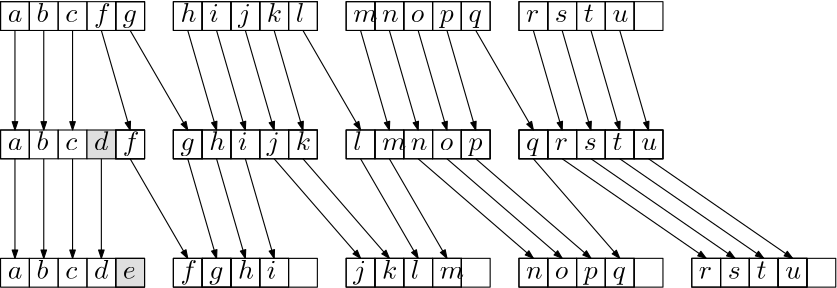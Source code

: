 <?xml version="1.0"?>
<!DOCTYPE ipe SYSTEM "ipe.dtd">
<ipe version="70005" creator="Ipe 7.1.1">
<info created="D:20090312110925" modified="D:20140206094244"/>
<ipestyle name="ipe6">
<symbol name="mark/circle(sx)" transformations="translations">
<path fill="sym-stroke">
0.6 0 0 0.6 0 0 e
0.4 0 0 0.4 0 0 e
</path>
</symbol>
<symbol name="mark/disk(sx)" transformations="translations">
<path fill="sym-stroke">
0.6 0 0 0.6 0 0 e
</path>
</symbol>
<symbol name="mark/fdisk(sfx)" transformations="translations">
<group>
<path fill="sym-fill">
0.5 0 0 0.5 0 0 e
</path>
<path fill="sym-stroke" fillrule="eofill">
0.6 0 0 0.6 0 0 e
0.4 0 0 0.4 0 0 e
</path>
</group>
</symbol>
<symbol name="mark/box(sx)" transformations="translations">
<path fill="sym-stroke" fillrule="eofill">
-0.6 -0.6 m
0.6 -0.6 l
0.6 0.6 l
-0.6 0.6 l
h
-0.4 -0.4 m
0.4 -0.4 l
0.4 0.4 l
-0.4 0.4 l
h
</path>
</symbol>
<symbol name="mark/square(sx)" transformations="translations">
<path fill="sym-stroke">
-0.6 -0.6 m
0.6 -0.6 l
0.6 0.6 l
-0.6 0.6 l
h
</path>
</symbol>
<symbol name="mark/fsquare(sfx)" transformations="translations">
<group>
<path fill="sym-fill">
-0.5 -0.5 m
0.5 -0.5 l
0.5 0.5 l
-0.5 0.5 l
h
</path>
<path fill="sym-stroke" fillrule="eofill">
-0.6 -0.6 m
0.6 -0.6 l
0.6 0.6 l
-0.6 0.6 l
0 -0.4 m
0.4 -0.4 l
0.4 0.4 l
-0.4 0.4 l
h
</path>
</group>
</symbol>
<symbol name="mark/cross(sx)" transformations="translations">
<group>
<path fill="sym-stroke">
-0.43 -0.57 m
0.57 0.43 l
0.43 0.57 l
-0.57 -0.43 l
h
</path>
<path fill="sym-stroke">
-0.43 0.57 m
0.57 -0.43 l
0.43 -0.57 l
-0.57 0.43 l
h
</path>
</group>
</symbol>
<pen name="heavier" value="0.8"/>
<pen name="fat" value="1.2"/>
<pen name="ultrafat" value="2"/>
<symbolsize name="large" value="5"/>
<symbolsize name="small" value="2"/>
<symbolsize name="tiny" value="1.1"/>
<arrowsize name="large" value="10"/>
<arrowsize name="small" value="5"/>
<arrowsize name="tiny" value="3"/>
<color name="red" value="1 0 0"/>
<color name="green" value="0 1 0"/>
<color name="blue" value="0 0 1"/>
<color name="yellow" value="1 1 0"/>
<color name="gray1" value="0.125"/>
<color name="gray2" value="0.25"/>
<color name="gray3" value="0.375"/>
<color name="gray4" value="0.5"/>
<color name="gray5" value="0.625"/>
<color name="gray6" value="0.75"/>
<color name="gray7" value="0.875"/>
<dashstyle name="dashed" value="[4] 0"/>
<dashstyle name="dotted" value="[1 3] 0"/>
<dashstyle name="dash dotted" value="[4 2 1 2] 0"/>
<dashstyle name="dash dot dotted" value="[4 2 1 2 1 2] 0"/>
<textsize name="large" value="\large"/>
<textsize name="Large" value="\Large"/>
<textsize name="LARGE" value="\LARGE"/>
<textsize name="huge" value="\huge"/>
<textsize name="Huge" value="\Huge"/>
<textsize name="small" value="\small"/>
<textsize name="footnote" value="\footnotesize"/>
<textsize name="tiny" value="\tiny"/>
<textstyle name="center" begin="\begin{center}" end="\end{center}"/>
<textstyle name="itemize" begin="\begin{itemize}" end="\end{itemize}"/>
<textstyle name="item" begin="\begin{itemize}\item{}" end="\end{itemize}"/>
</ipestyle>
<page>
<layer name="alpha"/>
<view layers="alpha" active="alpha"/>
<path layer="alpha" matrix="1 0 0 1 -29.747 2.71251" stroke="black" fill="gray7">
171.99 476.884 m
182.358 476.884 l
182.358 487.252 l
171.99 487.252 l
h
</path>
<path matrix="-1 0 0 -1 500.857 1013.06" stroke="black">
171.99 476.884 m
182.358 476.884 l
182.358 487.252 l
171.99 487.252 l
h
</path>
<path matrix="-1 0 0 -1 490.489 1013.06" stroke="black">
171.99 476.884 m
182.358 476.884 l
182.358 487.252 l
171.99 487.252 l
h
</path>
<path matrix="-1 0 0 -1 480.121 1013.06" stroke="black">
171.99 476.884 m
182.358 476.884 l
182.358 487.252 l
171.99 487.252 l
h
</path>
<path matrix="-1 0 0 -1 469.753 1013.06" stroke="black">
171.99 476.884 m
182.358 476.884 l
182.358 487.252 l
171.99 487.252 l
h
</path>
<path matrix="-1 0 0 -1 449.017 1013.06" stroke="black">
171.99 476.884 m
182.358 476.884 l
182.358 487.252 l
171.99 487.252 l
h
</path>
<path matrix="-1 0 0 -1 438.649 1013.06" stroke="black">
171.99 476.884 m
182.358 476.884 l
182.358 487.252 l
171.99 487.252 l
h
</path>
<path matrix="-1 0 0 -1 428.281 1013.06" stroke="black">
171.99 476.884 m
182.358 476.884 l
182.358 487.252 l
171.99 487.252 l
h
</path>
<path matrix="-1 0 0 -1 417.913 1013.06" stroke="black">
171.99 476.884 m
182.358 476.884 l
182.358 487.252 l
171.99 487.252 l
h
</path>
<path matrix="-1 0 0 -1 407.545 1013.06" stroke="black">
171.99 476.884 m
182.358 476.884 l
182.358 487.252 l
171.99 487.252 l
h
</path>
<path matrix="-1 0 0 -1 386.809 1013.06" stroke="black">
171.99 476.884 m
182.358 476.884 l
182.358 487.252 l
171.99 487.252 l
h
</path>
<path matrix="-1 0 0 -1 376.441 1013.06" stroke="black">
171.99 476.884 m
182.358 476.884 l
182.358 487.252 l
171.99 487.252 l
h
</path>
<path matrix="-1 0 0 -1 366.073 1013.06" stroke="black">
171.99 476.884 m
182.358 476.884 l
182.358 487.252 l
171.99 487.252 l
h
</path>
<path matrix="-1 0 0 -1 355.705 1013.06" stroke="black">
171.99 476.884 m
182.358 476.884 l
182.358 487.252 l
171.99 487.252 l
h
</path>
<path matrix="-1 0 0 -1 345.337 1013.06" stroke="black">
171.99 476.884 m
182.358 476.884 l
182.358 487.252 l
171.99 487.252 l
h
</path>
<path matrix="-1 0 0 -1 324.601 1013.05" stroke="black">
171.99 476.884 m
182.358 476.884 l
182.358 487.252 l
171.99 487.252 l
h
</path>
<path matrix="1 0 0 1 94.669 95.1211" stroke="black">
171.99 476.884 m
182.358 476.884 l
182.358 487.252 l
171.99 487.252 l
h
</path>
<path matrix="1 0 0 1 115.405 95.1204" stroke="black">
171.99 476.884 m
182.358 476.884 l
182.358 487.252 l
171.99 487.252 l
h
</path>
<path matrix="1 0 0 1 125.773 95.1204" stroke="black">
171.99 476.884 m
182.358 476.884 l
182.358 487.252 l
171.99 487.252 l
h
</path>
<path matrix="1 0 0 1 136.141 95.1204" stroke="black">
171.99 476.884 m
182.358 476.884 l
182.358 487.252 l
171.99 487.252 l
h
</path>
<path matrix="1 0 0 1 146.509 95.1204" stroke="black">
171.99 476.884 m
182.358 476.884 l
182.358 487.252 l
171.99 487.252 l
h
</path>
<path matrix="1 0 0 1 32.461 95.1218" stroke="black">
171.99 476.884 m
182.358 476.884 l
182.358 487.252 l
171.99 487.252 l
h
</path>
<path matrix="1 0 0 1 53.197 95.1211" stroke="black">
171.99 476.884 m
182.358 476.884 l
182.358 487.252 l
171.99 487.252 l
h
</path>
<path matrix="1 0 0 1 63.565 95.1211" stroke="black">
171.99 476.884 m
182.358 476.884 l
182.358 487.252 l
171.99 487.252 l
h
</path>
<path matrix="1 0 0 1 73.933 95.1211" stroke="black">
171.99 476.884 m
182.358 476.884 l
182.358 487.252 l
171.99 487.252 l
h
</path>
<path matrix="1 0 0 1 84.301 95.1211" stroke="black">
171.99 476.884 m
182.358 476.884 l
182.358 487.252 l
171.99 487.252 l
h
</path>
<text matrix="1 0 0 1 -71.0597 94.2633" transformations="translations" pos="174.382 480.782" stroke="black" type="label" valign="baseline">$a$</text>
<path matrix="1 0 0 1 -71.2192 95.1221" stroke="black">
171.99 476.884 m
182.358 476.884 l
182.358 487.252 l
171.99 487.252 l
h
</path>
<text matrix="1 0 0 1 -60.6915 94.2629" transformations="translations" pos="174.382 480.782" stroke="black" type="label" valign="baseline">$b$</text>
<path matrix="1 0 0 1 -60.851 95.1217" stroke="black">
171.99 476.884 m
182.358 476.884 l
182.358 487.252 l
171.99 487.252 l
h
</path>
<text matrix="1 0 0 1 -50.3235 94.2629" transformations="translations" pos="174.382 480.782" stroke="black" type="label" valign="baseline">$c$</text>
<path matrix="1 0 0 1 -50.483 95.1217" stroke="black">
171.99 476.884 m
182.358 476.884 l
182.358 487.252 l
171.99 487.252 l
h
</path>
<path matrix="1 0 0 1 -40.115 95.1217" stroke="black">
171.99 476.884 m
182.358 476.884 l
182.358 487.252 l
171.99 487.252 l
h
</path>
<text matrix="1 0 0 1 -39.9555 94.2629" transformations="translations" pos="174.382 480.782" stroke="black" type="label" valign="baseline">$f$</text>
<text matrix="1 0 0 1 -29.5875 94.2629" transformations="translations" pos="174.382 480.782" stroke="black" type="label" valign="baseline">$g$</text>
<path matrix="1 0 0 1 -29.747 95.1217" stroke="black">
171.99 476.884 m
182.358 476.884 l
182.358 487.252 l
171.99 487.252 l
h
</path>
<text matrix="1 0 0 1 -8.85175 94.2634" transformations="translations" pos="174.382 480.782" stroke="black" type="label" valign="baseline">$h$</text>
<path matrix="1 0 0 1 -9.01125 95.1222" stroke="black">
171.99 476.884 m
182.358 476.884 l
182.358 487.252 l
171.99 487.252 l
h
</path>
<text matrix="1 0 0 1 1.5165 94.263" transformations="translations" pos="174.382 480.782" stroke="black" type="label" valign="baseline">$i$</text>
<path matrix="1 0 0 1 1.357 95.1218" stroke="black">
171.99 476.884 m
182.358 476.884 l
182.358 487.252 l
171.99 487.252 l
h
</path>
<text matrix="1 0 0 1 11.8845 94.263" transformations="translations" pos="174.382 480.782" stroke="black" type="label" valign="baseline">$j$</text>
<path matrix="1 0 0 1 11.725 95.1218" stroke="black">
171.99 476.884 m
182.358 476.884 l
182.358 487.252 l
171.99 487.252 l
h
</path>
<text matrix="1 0 0 1 22.2525 94.263" transformations="translations" pos="174.382 480.782" stroke="black" type="label" valign="baseline">$k$</text>
<path matrix="1 0 0 1 22.093 95.1218" stroke="black">
171.99 476.884 m
182.358 476.884 l
182.358 487.252 l
171.99 487.252 l
h
</path>
<text matrix="1 0 0 1 32.6205 94.263" transformations="translations" pos="174.382 480.782" stroke="black" type="label" valign="baseline">$l$</text>
<path matrix="1 0 0 1 32.461 95.1218" stroke="black">
171.99 476.884 m
182.358 476.884 l
182.358 487.252 l
171.99 487.252 l
h
</path>
<text matrix="1 0 0 1 53.3565 94.2623" transformations="translations" pos="174.382 480.782" stroke="black" type="label" valign="baseline">$m$</text>
<path matrix="1 0 0 1 53.197 95.1211" stroke="black">
171.99 476.884 m
182.358 476.884 l
182.358 487.252 l
171.99 487.252 l
h
</path>
<text matrix="1 0 0 1 63.7245 94.2623" transformations="translations" pos="174.382 480.782" stroke="black" type="label" valign="baseline">$n$</text>
<path matrix="1 0 0 1 63.565 95.1211" stroke="black">
171.99 476.884 m
182.358 476.884 l
182.358 487.252 l
171.99 487.252 l
h
</path>
<text matrix="1 0 0 1 74.0925 94.2623" transformations="translations" pos="174.382 480.782" stroke="black" type="label" valign="baseline">$o$</text>
<path matrix="1 0 0 1 73.933 95.1211" stroke="black">
171.99 476.884 m
182.358 476.884 l
182.358 487.252 l
171.99 487.252 l
h
</path>
<text matrix="1 0 0 1 84.461 94.2623" transformations="translations" pos="174.382 480.782" stroke="black" type="label" valign="baseline">$p$</text>
<path matrix="1 0 0 1 84.301 95.1211" stroke="black">
171.99 476.884 m
182.358 476.884 l
182.358 487.252 l
171.99 487.252 l
h
</path>
<text matrix="1 0 0 1 94.829 94.2623" transformations="translations" pos="174.382 480.782" stroke="black" type="label" valign="baseline">$q$</text>
<path matrix="1 0 0 1 94.669 95.1211" stroke="black">
171.99 476.884 m
182.358 476.884 l
182.358 487.252 l
171.99 487.252 l
h
</path>
<text matrix="1 0 0 1 115.565 94.2616" transformations="translations" pos="174.382 480.782" stroke="black" type="label" valign="baseline">$r$</text>
<path matrix="1 0 0 1 115.405 95.1204" stroke="black">
171.99 476.884 m
182.358 476.884 l
182.358 487.252 l
171.99 487.252 l
h
</path>
<text matrix="1 0 0 1 125.933 94.2616" transformations="translations" pos="174.382 480.782" stroke="black" type="label" valign="baseline">$s$</text>
<path matrix="1 0 0 1 125.773 95.1204" stroke="black">
171.99 476.884 m
182.358 476.884 l
182.358 487.252 l
171.99 487.252 l
h
</path>
<text matrix="1 0 0 1 136.301 94.2616" transformations="translations" pos="174.382 480.782" stroke="black" type="label" valign="baseline">$t$</text>
<path matrix="1 0 0 1 136.141 95.1204" stroke="black">
171.99 476.884 m
182.358 476.884 l
182.358 487.252 l
171.99 487.252 l
h
</path>
<text matrix="1 0 0 1 146.669 94.2616" transformations="translations" pos="174.382 480.782" stroke="black" type="label" valign="baseline">$u$</text>
<path matrix="1 0 0 1 146.509 95.1204" stroke="black">
171.99 476.884 m
182.358 476.884 l
182.358 487.252 l
171.99 487.252 l
h
</path>
<path matrix="1 0 0 1 -31.1037 46.2042" stroke="black">
173.347 525.802 m
183.715 525.802 l
183.715 536.17 l
173.347 536.17 l
h
</path>
<path matrix="1 0 0 1 156.877 95.1204" stroke="black">
171.99 476.884 m
182.358 476.884 l
182.358 487.252 l
171.99 487.252 l
h
</path>
<text matrix="1 0 0 1 -71.0599 48.0591" transformations="translations" pos="174.382 480.782" stroke="black" type="label" valign="baseline">$a$</text>
<path matrix="1 0 0 1 -71.2194 48.9179" stroke="black">
171.99 476.884 m
182.358 476.884 l
182.358 487.252 l
171.99 487.252 l
h
</path>
<text matrix="1 0 0 1 -60.6917 48.0587" transformations="translations" pos="174.382 480.782" stroke="black" type="label" valign="baseline">$b$</text>
<path matrix="1 0 0 1 -60.8512 48.9175" stroke="black">
171.99 476.884 m
182.358 476.884 l
182.358 487.252 l
171.99 487.252 l
h
</path>
<text matrix="1 0 0 1 -50.3237 48.0587" transformations="translations" pos="174.382 480.782" stroke="black" type="label" valign="baseline">$c$</text>
<path matrix="1 0 0 1 -50.4832 48.9175" stroke="black">
171.99 476.884 m
182.358 476.884 l
182.358 487.252 l
171.99 487.252 l
h
</path>
<path matrix="1 0 0 1 -40.1152 48.9175" stroke="black" fill="gray7">
171.99 476.884 m
182.358 476.884 l
182.358 487.252 l
171.99 487.252 l
h
</path>
<text matrix="1 0 0 1 -29.5877 48.0587" transformations="translations" pos="174.382 480.782" stroke="black" type="label" valign="baseline">$f$</text>
<path matrix="1 0 0 1 -29.7472 48.9175" stroke="black">
171.99 476.884 m
182.358 476.884 l
182.358 487.252 l
171.99 487.252 l
h
</path>
<text matrix="1 0 0 1 -8.85171 48.0647" transformations="translations" pos="174.382 480.782" stroke="black" type="label" valign="baseline">$g$</text>
<path matrix="1 0 0 1 -9.01125 48.9235" stroke="black">
171.99 476.884 m
182.358 476.884 l
182.358 487.252 l
171.99 487.252 l
h
</path>
<text matrix="1 0 0 1 1.5163 48.0647" transformations="translations" pos="174.382 480.782" stroke="black" type="label" valign="baseline">$h$</text>
<path matrix="1 0 0 1 1.3568 48.9235" stroke="black">
171.99 476.884 m
182.358 476.884 l
182.358 487.252 l
171.99 487.252 l
h
</path>
<text matrix="1 0 0 1 11.8845 48.0643" transformations="translations" pos="174.382 480.782" stroke="black" type="label" valign="baseline">$i$</text>
<path matrix="1 0 0 1 11.725 48.9231" stroke="black">
171.99 476.884 m
182.358 476.884 l
182.358 487.252 l
171.99 487.252 l
h
</path>
<text matrix="1 0 0 1 22.2525 48.0643" transformations="translations" pos="174.382 480.782" stroke="black" type="label" valign="baseline">$j$</text>
<path matrix="1 0 0 1 22.093 48.9231" stroke="black">
171.99 476.884 m
182.358 476.884 l
182.358 487.252 l
171.99 487.252 l
h
</path>
<text matrix="1 0 0 1 32.6205 48.0643" transformations="translations" pos="174.382 480.782" stroke="black" type="label" valign="baseline">$k$</text>
<path matrix="1 0 0 1 32.461 48.9231" stroke="black">
171.99 476.884 m
182.358 476.884 l
182.358 487.252 l
171.99 487.252 l
h
</path>
<text matrix="1 0 0 1 53.3565 48.0643" transformations="translations" pos="174.382 480.782" stroke="black" type="label" valign="baseline">$l$</text>
<path matrix="1 0 0 1 53.197 48.9231" stroke="black">
171.99 476.884 m
182.358 476.884 l
182.358 487.252 l
171.99 487.252 l
h
</path>
<text matrix="1 0 0 1 63.7244 48.0643" transformations="translations" pos="174.382 480.782" stroke="black" type="label" valign="baseline">$m$</text>
<path matrix="1 0 0 1 63.5649 48.9231" stroke="black">
171.99 476.884 m
182.358 476.884 l
182.358 487.252 l
171.99 487.252 l
h
</path>
<text matrix="1 0 0 1 74.0924 48.0643" transformations="translations" pos="174.382 480.782" stroke="black" type="label" valign="baseline">$n$</text>
<path matrix="1 0 0 1 73.9329 48.9231" stroke="black">
171.99 476.884 m
182.358 476.884 l
182.358 487.252 l
171.99 487.252 l
h
</path>
<text matrix="1 0 0 1 84.4604 48.0643" transformations="translations" pos="174.382 480.782" stroke="black" type="label" valign="baseline">$o$</text>
<path matrix="1 0 0 1 84.3009 48.9231" stroke="black">
171.99 476.884 m
182.358 476.884 l
182.358 487.252 l
171.99 487.252 l
h
</path>
<text matrix="1 0 0 1 94.829 48.0639" transformations="translations" pos="174.382 480.782" stroke="black" type="label" valign="baseline">$p$</text>
<path matrix="1 0 0 1 94.669 48.9227" stroke="black">
171.99 476.884 m
182.358 476.884 l
182.358 487.252 l
171.99 487.252 l
h
</path>
<text matrix="1 0 0 1 115.565 48.0639" transformations="translations" pos="174.382 480.782" stroke="black" type="label" valign="baseline">$q$</text>
<path matrix="1 0 0 1 115.405 48.9227" stroke="black">
171.99 476.884 m
182.358 476.884 l
182.358 487.252 l
171.99 487.252 l
h
</path>
<text matrix="1 0 0 1 125.933 48.0639" transformations="translations" pos="174.382 480.782" stroke="black" type="label" valign="baseline">$r$</text>
<path matrix="1 0 0 1 125.773 48.9227" stroke="black">
171.99 476.884 m
182.358 476.884 l
182.358 487.252 l
171.99 487.252 l
h
</path>
<text matrix="1 0 0 1 136.301 48.0639" transformations="translations" pos="174.382 480.782" stroke="black" type="label" valign="baseline">$s$</text>
<path matrix="1 0 0 1 136.141 48.9227" stroke="black">
171.99 476.884 m
182.358 476.884 l
182.358 487.252 l
171.99 487.252 l
h
</path>
<text matrix="1 0 0 1 146.669 48.0639" transformations="translations" pos="174.382 480.782" stroke="black" type="label" valign="baseline">$t$</text>
<path matrix="1 0 0 1 146.509 48.9227" stroke="black">
171.99 476.884 m
182.358 476.884 l
182.358 487.252 l
171.99 487.252 l
h
</path>
<text matrix="1 0 0 1 157.037 48.0612" transformations="translations" pos="174.382 480.782" stroke="black" type="label" valign="baseline">$u$</text>
<path matrix="1 0 0 1 156.877 48.92" stroke="black">
171.99 476.884 m
182.358 476.884 l
182.358 487.252 l
171.99 487.252 l
h
</path>
<path matrix="1 0 0 1 -10.368 0.006" stroke="black">
173.347 525.802 m
183.715 525.802 l
183.715 536.17 l
173.347 536.17 l
h
</path>
<path stroke="black" arrow="normal/tiny">
147.427 572.006 m
168.163 536.17 l
</path>
<path stroke="black" arrow="normal/tiny">
137.059 572.006 m
147.427 536.17 l
</path>
<path matrix="1 0 0 1 -29.7468 95.1224" stroke="black">
171.99 476.884 m
182.358 476.884 l
182.358 487.252 l
171.99 487.252 l
h
</path>
<path matrix="1 0 0 1 -9.01125 95.1222" stroke="black">
171.99 476.884 m
182.358 476.884 l
182.358 487.252 l
171.99 487.252 l
h
</path>
<path matrix="1 0 0 1 1.3568 95.1224" stroke="black">
171.99 476.884 m
182.358 476.884 l
182.358 487.252 l
171.99 487.252 l
h
</path>
<path matrix="1 0 0 1 11.7247 95.1227" stroke="black">
171.99 476.884 m
182.358 476.884 l
182.358 487.252 l
171.99 487.252 l
h
</path>
<path matrix="1 0 0 1 22.093 95.122" stroke="black">
171.99 476.884 m
182.358 476.884 l
182.358 487.252 l
171.99 487.252 l
h
</path>
<path stroke="black" arrow="normal/tiny">
168.163 572.006 m
178.531 536.168 l
</path>
<path stroke="black" arrow="normal/tiny">
178.531 572.005 m
188.899 536.168 l
</path>
<path matrix="1 0 0 1 10.3677 0.00053244" stroke="black" arrow="normal/tiny">
178.531 572.005 m
188.899 536.168 l
</path>
<path matrix="1 0 0 1 20.736 0.00047414" stroke="black" arrow="normal/tiny">
178.531 572.005 m
188.899 536.168 l
</path>
<path stroke="black" arrow="normal/tiny">
209.635 572.005 m
230.371 536.167 l
</path>
<path stroke="black" arrow="normal/tiny">
230.371 572.005 m
240.739 536.167 l
</path>
<path stroke="black" arrow="normal/tiny">
240.739 572.005 m
251.107 536.167 l
</path>
<path stroke="black" arrow="normal/tiny">
251.107 572.005 m
261.475 536.167 l
</path>
<path stroke="black" arrow="normal/tiny">
261.475 572.005 m
271.843 536.167 l
</path>
<path stroke="black" arrow="normal/tiny">
271.843 572.005 m
292.579 536.167 l
</path>
<path stroke="black" arrow="normal/tiny">
292.579 572.004 m
302.947 536.167 l
</path>
<path stroke="black" arrow="normal/tiny">
302.947 572.004 m
313.315 536.167 l
</path>
<path stroke="black" arrow="normal/tiny">
313.315 572.004 m
323.683 536.167 l
</path>
<path stroke="black" arrow="normal/tiny">
323.683 572.005 m
334.051 536.167 l
</path>
<text matrix="1 0 0 1 -39.9557 48.0587" transformations="translations" pos="174.382 480.782" stroke="black" type="label" valign="baseline">$d$</text>
<text matrix="1 0 0 1 -71.0597 1.85411" transformations="translations" pos="174.382 480.782" stroke="black" type="label" valign="baseline">$a$</text>
<path matrix="1 0 0 1 -71.2192 2.71291" stroke="black">
171.99 476.884 m
182.358 476.884 l
182.358 487.252 l
171.99 487.252 l
h
</path>
<text matrix="1 0 0 1 -60.6915 1.85371" transformations="translations" pos="174.382 480.782" stroke="black" type="label" valign="baseline">$b$</text>
<path matrix="1 0 0 1 -60.851 2.71251" stroke="black">
171.99 476.884 m
182.358 476.884 l
182.358 487.252 l
171.99 487.252 l
h
</path>
<text matrix="1 0 0 1 -50.3235 1.85371" transformations="translations" pos="174.382 480.782" stroke="black" type="label" valign="baseline">$c$</text>
<path matrix="1 0 0 1 -50.483 2.71251" stroke="black">
171.99 476.884 m
182.358 476.884 l
182.358 487.252 l
171.99 487.252 l
h
</path>
<path matrix="1 0 0 1 -40.115 2.71251" stroke="black">
171.99 476.884 m
182.358 476.884 l
182.358 487.252 l
171.99 487.252 l
h
</path>
<text matrix="1 0 0 1 -39.9555 1.85371" transformations="translations" pos="174.382 480.782" stroke="black" type="label" valign="baseline">$d$</text>
<path matrix="1 0 0 1 -71.2194 48.9179" stroke="black">
171.99 476.884 m
182.358 476.884 l
182.358 487.252 l
171.99 487.252 l
h
</path>
<path matrix="1 0 0 1 -29.747 2.71251" stroke="black">
171.99 476.884 m
182.358 476.884 l
182.358 487.252 l
171.99 487.252 l
h
</path>
<text matrix="1 0 0 1 -29.5875 1.85371" transformations="translations" pos="174.382 480.782" stroke="black" type="label" valign="baseline">$e$</text>
<path matrix="-1 0 0 -1 552.697 966.859" stroke="black">
171.99 476.884 m
182.358 476.884 l
182.358 487.252 l
171.99 487.252 l
h
</path>
<path matrix="-1 0 0 -1 542.329 966.859" stroke="black">
171.99 476.884 m
182.358 476.884 l
182.358 487.252 l
171.99 487.252 l
h
</path>
<path matrix="-1 0 0 -1 531.961 966.859" stroke="black">
171.99 476.884 m
182.358 476.884 l
182.358 487.252 l
171.99 487.252 l
h
</path>
<path matrix="-1 0 0 -1 500.857 966.859" stroke="black">
171.99 476.884 m
182.358 476.884 l
182.358 487.252 l
171.99 487.252 l
h
</path>
<path matrix="-1 0 0 -1 490.489 966.859" stroke="black">
171.99 476.884 m
182.358 476.884 l
182.358 487.252 l
171.99 487.252 l
h
</path>
<path matrix="-1 0 0 -1 480.121 966.859" stroke="black">
171.99 476.884 m
182.358 476.884 l
182.358 487.252 l
171.99 487.252 l
h
</path>
<path matrix="-1 0 0 -1 469.753 966.859" stroke="black">
171.99 476.884 m
182.358 476.884 l
182.358 487.252 l
171.99 487.252 l
h
</path>
<path matrix="-1 0 0 -1 438.649 966.859" stroke="black">
171.99 476.884 m
182.358 476.884 l
182.358 487.252 l
171.99 487.252 l
h
</path>
<path matrix="-1 0 0 -1 428.281 966.859" stroke="black">
171.99 476.884 m
182.358 476.884 l
182.358 487.252 l
171.99 487.252 l
h
</path>
<path matrix="-1 0 0 -1 417.913 966.859" stroke="black">
171.99 476.884 m
182.358 476.884 l
182.358 487.252 l
171.99 487.252 l
h
</path>
<path matrix="-1 0 0 -1 407.545 966.859" stroke="black">
171.99 476.884 m
182.358 476.884 l
182.358 487.252 l
171.99 487.252 l
h
</path>
<path matrix="-1 0 0 -1 376.441 966.849" stroke="black">
171.99 476.884 m
182.358 476.884 l
182.358 487.252 l
171.99 487.252 l
h
</path>
<path matrix="-1 0 0 -1 366.073 966.849" stroke="black">
171.99 476.884 m
182.358 476.884 l
182.358 487.252 l
171.99 487.252 l
h
</path>
<path matrix="-1 0 0 -1 355.705 966.849" stroke="black">
171.99 476.884 m
182.358 476.884 l
182.358 487.252 l
171.99 487.252 l
h
</path>
<path matrix="-1 0 0 -1 345.337 966.849" stroke="black">
171.99 476.884 m
182.358 476.884 l
182.358 487.252 l
171.99 487.252 l
h
</path>
<text matrix="1 0 0 1 -8.85175 1.85721" transformations="translations" pos="174.382 480.782" stroke="black" type="label" valign="baseline">$f$</text>
<path matrix="1 0 0 1 -9.01125 2.71601" stroke="black">
171.99 476.884 m
182.358 476.884 l
182.358 487.252 l
171.99 487.252 l
h
</path>
<text matrix="1 0 0 1 1.51649 1.85371" transformations="translations" pos="174.382 480.782" stroke="black" type="label" valign="baseline">$g$</text>
<path matrix="1 0 0 1 1.35695 2.71251" stroke="black">
171.99 476.884 m
182.358 476.884 l
182.358 487.252 l
171.99 487.252 l
h
</path>
<text matrix="1 0 0 1 11.8845 1.85371" transformations="translations" pos="174.382 480.782" stroke="black" type="label" valign="baseline">$h$</text>
<path matrix="1 0 0 1 11.725 2.71251" stroke="black">
171.99 476.884 m
182.358 476.884 l
182.358 487.252 l
171.99 487.252 l
h
</path>
<text matrix="1 0 0 1 22.2527 1.85331" transformations="translations" pos="174.382 480.782" stroke="black" type="label" valign="baseline">$i$</text>
<path matrix="1 0 0 1 22.0932 2.71211" stroke="black">
171.99 476.884 m
182.358 476.884 l
182.358 487.252 l
171.99 487.252 l
h
</path>
<text matrix="1 0 0 1 53.3564 1.86281" transformations="translations" pos="174.382 480.782" stroke="black" type="label" valign="baseline">$j$</text>
<path matrix="1 0 0 1 53.197 2.72161" stroke="black">
171.99 476.884 m
182.358 476.884 l
182.358 487.252 l
171.99 487.252 l
h
</path>
<text matrix="1 0 0 1 63.7244 1.86281" transformations="translations" pos="174.382 480.782" stroke="black" type="label" valign="baseline">$k$</text>
<path matrix="1 0 0 1 63.5649 2.72161" stroke="black">
171.99 476.884 m
182.358 476.884 l
182.358 487.252 l
171.99 487.252 l
h
</path>
<text matrix="1 0 0 1 74.0924 1.86281" transformations="translations" pos="174.382 480.782" stroke="black" type="label" valign="baseline">$l$</text>
<path matrix="1 0 0 1 73.933 2.72161" stroke="black">
171.99 476.884 m
182.358 476.884 l
182.358 487.252 l
171.99 487.252 l
h
</path>
<text matrix="1 0 0 1 84.4604 1.86281" transformations="translations" pos="174.382 480.782" stroke="black" type="label" valign="baseline">$m$</text>
<path matrix="1 0 0 1 84.3008 2.72161" stroke="black">
171.99 476.884 m
182.358 476.884 l
182.358 487.252 l
171.99 487.252 l
h
</path>
<text matrix="1 0 0 1 115.564 1.86281" transformations="translations" pos="174.382 480.782" stroke="black" type="label" valign="baseline">$n$</text>
<path matrix="1 0 0 1 115.405 2.72161" stroke="black">
171.99 476.884 m
182.358 476.884 l
182.358 487.252 l
171.99 487.252 l
h
</path>
<text matrix="1 0 0 1 125.932 1.86281" transformations="translations" pos="174.382 480.782" stroke="black" type="label" valign="baseline">$o$</text>
<path matrix="1 0 0 1 125.773 2.72161" stroke="black">
171.99 476.884 m
182.358 476.884 l
182.358 487.252 l
171.99 487.252 l
h
</path>
<text matrix="1 0 0 1 136.301 1.86241" transformations="translations" pos="174.382 480.782" stroke="black" type="label" valign="baseline">$p$</text>
<path matrix="1 0 0 1 136.141 2.72121" stroke="black">
171.99 476.884 m
182.358 476.884 l
182.358 487.252 l
171.99 487.252 l
h
</path>
<text matrix="1 0 0 1 146.669 1.86241" transformations="translations" pos="174.382 480.782" stroke="black" type="label" valign="baseline">$q$</text>
<path matrix="1 0 0 1 146.509 2.72121" stroke="black">
171.99 476.884 m
182.358 476.884 l
182.358 487.252 l
171.99 487.252 l
h
</path>
<text matrix="1 0 0 1 177.773 1.86241" transformations="translations" pos="174.382 480.782" stroke="black" type="label" valign="baseline">$r$</text>
<path matrix="1 0 0 1 177.613 2.72121" stroke="black">
171.99 476.884 m
182.358 476.884 l
182.358 487.252 l
171.99 487.252 l
h
</path>
<text matrix="1 0 0 1 188.141 1.86241" transformations="translations" pos="174.382 480.782" stroke="black" type="label" valign="baseline">$s$</text>
<path matrix="1 0 0 1 187.981 2.72121" stroke="black">
171.99 476.884 m
182.358 476.884 l
182.358 487.252 l
171.99 487.252 l
h
</path>
<text matrix="1 0 0 1 198.509 1.86241" transformations="translations" pos="174.382 480.782" stroke="black" type="label" valign="baseline">$t$</text>
<path matrix="1 0 0 1 198.349 2.72121" stroke="black">
171.99 476.884 m
182.358 476.884 l
182.358 487.252 l
171.99 487.252 l
h
</path>
<text matrix="1 0 0 1 208.877 1.85971" transformations="translations" pos="174.382 480.782" stroke="black" type="label" valign="baseline">$u$</text>
<path matrix="1 0 0 1 208.717 2.71851" stroke="black">
171.99 476.884 m
182.358 476.884 l
182.358 487.252 l
171.99 487.252 l
h
</path>
<path matrix="1 0 0 1 0.0002 -46.205" stroke="black">
173.347 525.802 m
183.715 525.802 l
183.715 536.17 l
173.347 536.17 l
h
</path>
<path matrix="1 0 0 1 32.4613 2.71301" stroke="black">
171.99 476.884 m
182.358 476.884 l
182.358 487.252 l
171.99 487.252 l
h
</path>
<path matrix="1 0 0 1 94.6689 2.72161" stroke="black">
171.99 476.884 m
182.358 476.884 l
182.358 487.252 l
171.99 487.252 l
h
</path>
<path matrix="1 0 0 1 156.877 2.72121" stroke="black">
171.99 476.884 m
182.358 476.884 l
182.358 487.252 l
171.99 487.252 l
h
</path>
<path matrix="1 0 0 1 219.085 2.71721" stroke="black">
171.99 476.884 m
182.358 476.884 l
182.358 487.252 l
171.99 487.252 l
h
</path>
<path matrix="-1 0 0 -1 563.065 966.856" stroke="black">
171.99 476.884 m
182.358 476.884 l
182.358 487.252 l
171.99 487.252 l
h
</path>
<path matrix="1 0 0 1 208.717 2.71851" stroke="black">
171.99 476.884 m
182.358 476.884 l
182.358 487.252 l
171.99 487.252 l
h
</path>
<path matrix="1 0 0 1 156.877 48.92" stroke="black">
171.99 476.884 m
182.358 476.884 l
182.358 487.252 l
171.99 487.252 l
h
</path>
<path matrix="1 0 0 1 146.509 48.9227" stroke="black">
171.99 476.884 m
182.358 476.884 l
182.358 487.252 l
171.99 487.252 l
h
</path>
<path matrix="1 0 0 1 136.141 48.9227" stroke="black">
171.99 476.884 m
182.358 476.884 l
182.358 487.252 l
171.99 487.252 l
h
</path>
<path matrix="1 0 0 1 125.773 48.9227" stroke="black">
171.99 476.884 m
182.358 476.884 l
182.358 487.252 l
171.99 487.252 l
h
</path>
<path matrix="1 0 0 1 115.405 48.92" stroke="black">
171.99 476.884 m
182.358 476.884 l
182.358 487.252 l
171.99 487.252 l
h
</path>
<path matrix="1 0 0 1 94.669 48.92" stroke="black">
171.99 476.884 m
182.358 476.884 l
182.358 487.252 l
171.99 487.252 l
h
</path>
<path matrix="1 0 0 1 32.461 48.9231" stroke="black">
171.99 476.884 m
182.358 476.884 l
182.358 487.252 l
171.99 487.252 l
h
</path>
<path matrix="1 0 0 1 -29.7472 48.9175" stroke="black">
171.99 476.884 m
182.358 476.884 l
182.358 487.252 l
171.99 487.252 l
h
</path>
<path stroke="black" arrow="normal/tiny">
147.427 525.802 m
168.163 489.969 l
</path>
<path matrix="1 0 0 1 156.877 48.92" stroke="black">
171.99 476.884 m
182.358 476.884 l
182.358 487.252 l
171.99 487.252 l
h
</path>
<path stroke="black" arrow="normal/tiny">
168.163 525.808 m
178.531 489.963 l
</path>
<path stroke="black" arrow="normal/tiny">
178.531 525.81 m
188.899 489.963 l
</path>
<path stroke="black" arrow="normal/tiny">
188.899 525.81 m
199.267 489.963 l
</path>
<path stroke="black" arrow="normal/tiny">
199.267 525.81 m
230.371 489.973 l
</path>
<path stroke="black" arrow="normal/tiny">
209.635 525.808 m
240.739 489.973 l
</path>
<path stroke="black" arrow="normal/tiny">
230.371 525.805 m
251.107 489.973 l
</path>
<path stroke="black" arrow="normal/tiny">
240.739 525.807 m
261.475 489.973 l
</path>
<path stroke="black" arrow="normal/tiny">
251.107 525.807 m
292.579 489.973 l
</path>
<path stroke="black" arrow="normal/tiny">
261.475 525.807 m
302.947 489.973 l
</path>
<path stroke="black" arrow="normal/tiny">
271.843 525.805 m
313.315 489.973 l
</path>
<path stroke="black" arrow="normal/tiny">
292.579 525.805 m
323.683 489.973 l
</path>
<path stroke="black" arrow="normal/tiny">
302.947 525.807 m
354.787 489.973 l
</path>
<path stroke="black" arrow="normal/tiny">
313.315 525.807 m
365.155 489.973 l
</path>
<path stroke="black" arrow="normal/tiny">
323.683 525.807 m
375.523 489.973 l
</path>
<path stroke="black" arrow="normal/tiny">
334.051 525.805 m
385.891 489.971 l
</path>
<path matrix="1 0 0 1 -71.2192 95.1221" stroke="black">
171.99 476.884 m
182.358 476.884 l
182.358 487.252 l
171.99 487.252 l
h
</path>
<path stroke="black" arrow="normal/tiny">
105.955 572.006 m
105.955 536.17 l
</path>
<path stroke="black" arrow="normal/tiny">
116.323 572.009 m
116.323 536.173 l
</path>
<path stroke="black" arrow="normal/tiny">
126.691 572.009 m
126.691 536.173 l
</path>
<path stroke="black" arrow="normal/tiny">
105.955 525.802 m
105.955 489.965 l
</path>
<path stroke="black" arrow="normal/tiny">
116.323 525.805 m
116.323 489.968 l
</path>
<path stroke="black" arrow="normal/tiny">
126.691 525.805 m
126.691 489.968 l
</path>
<path stroke="black" arrow="normal/tiny">
137.059 525.805 m
137.059 489.968 l
</path>
</page>
</ipe>
